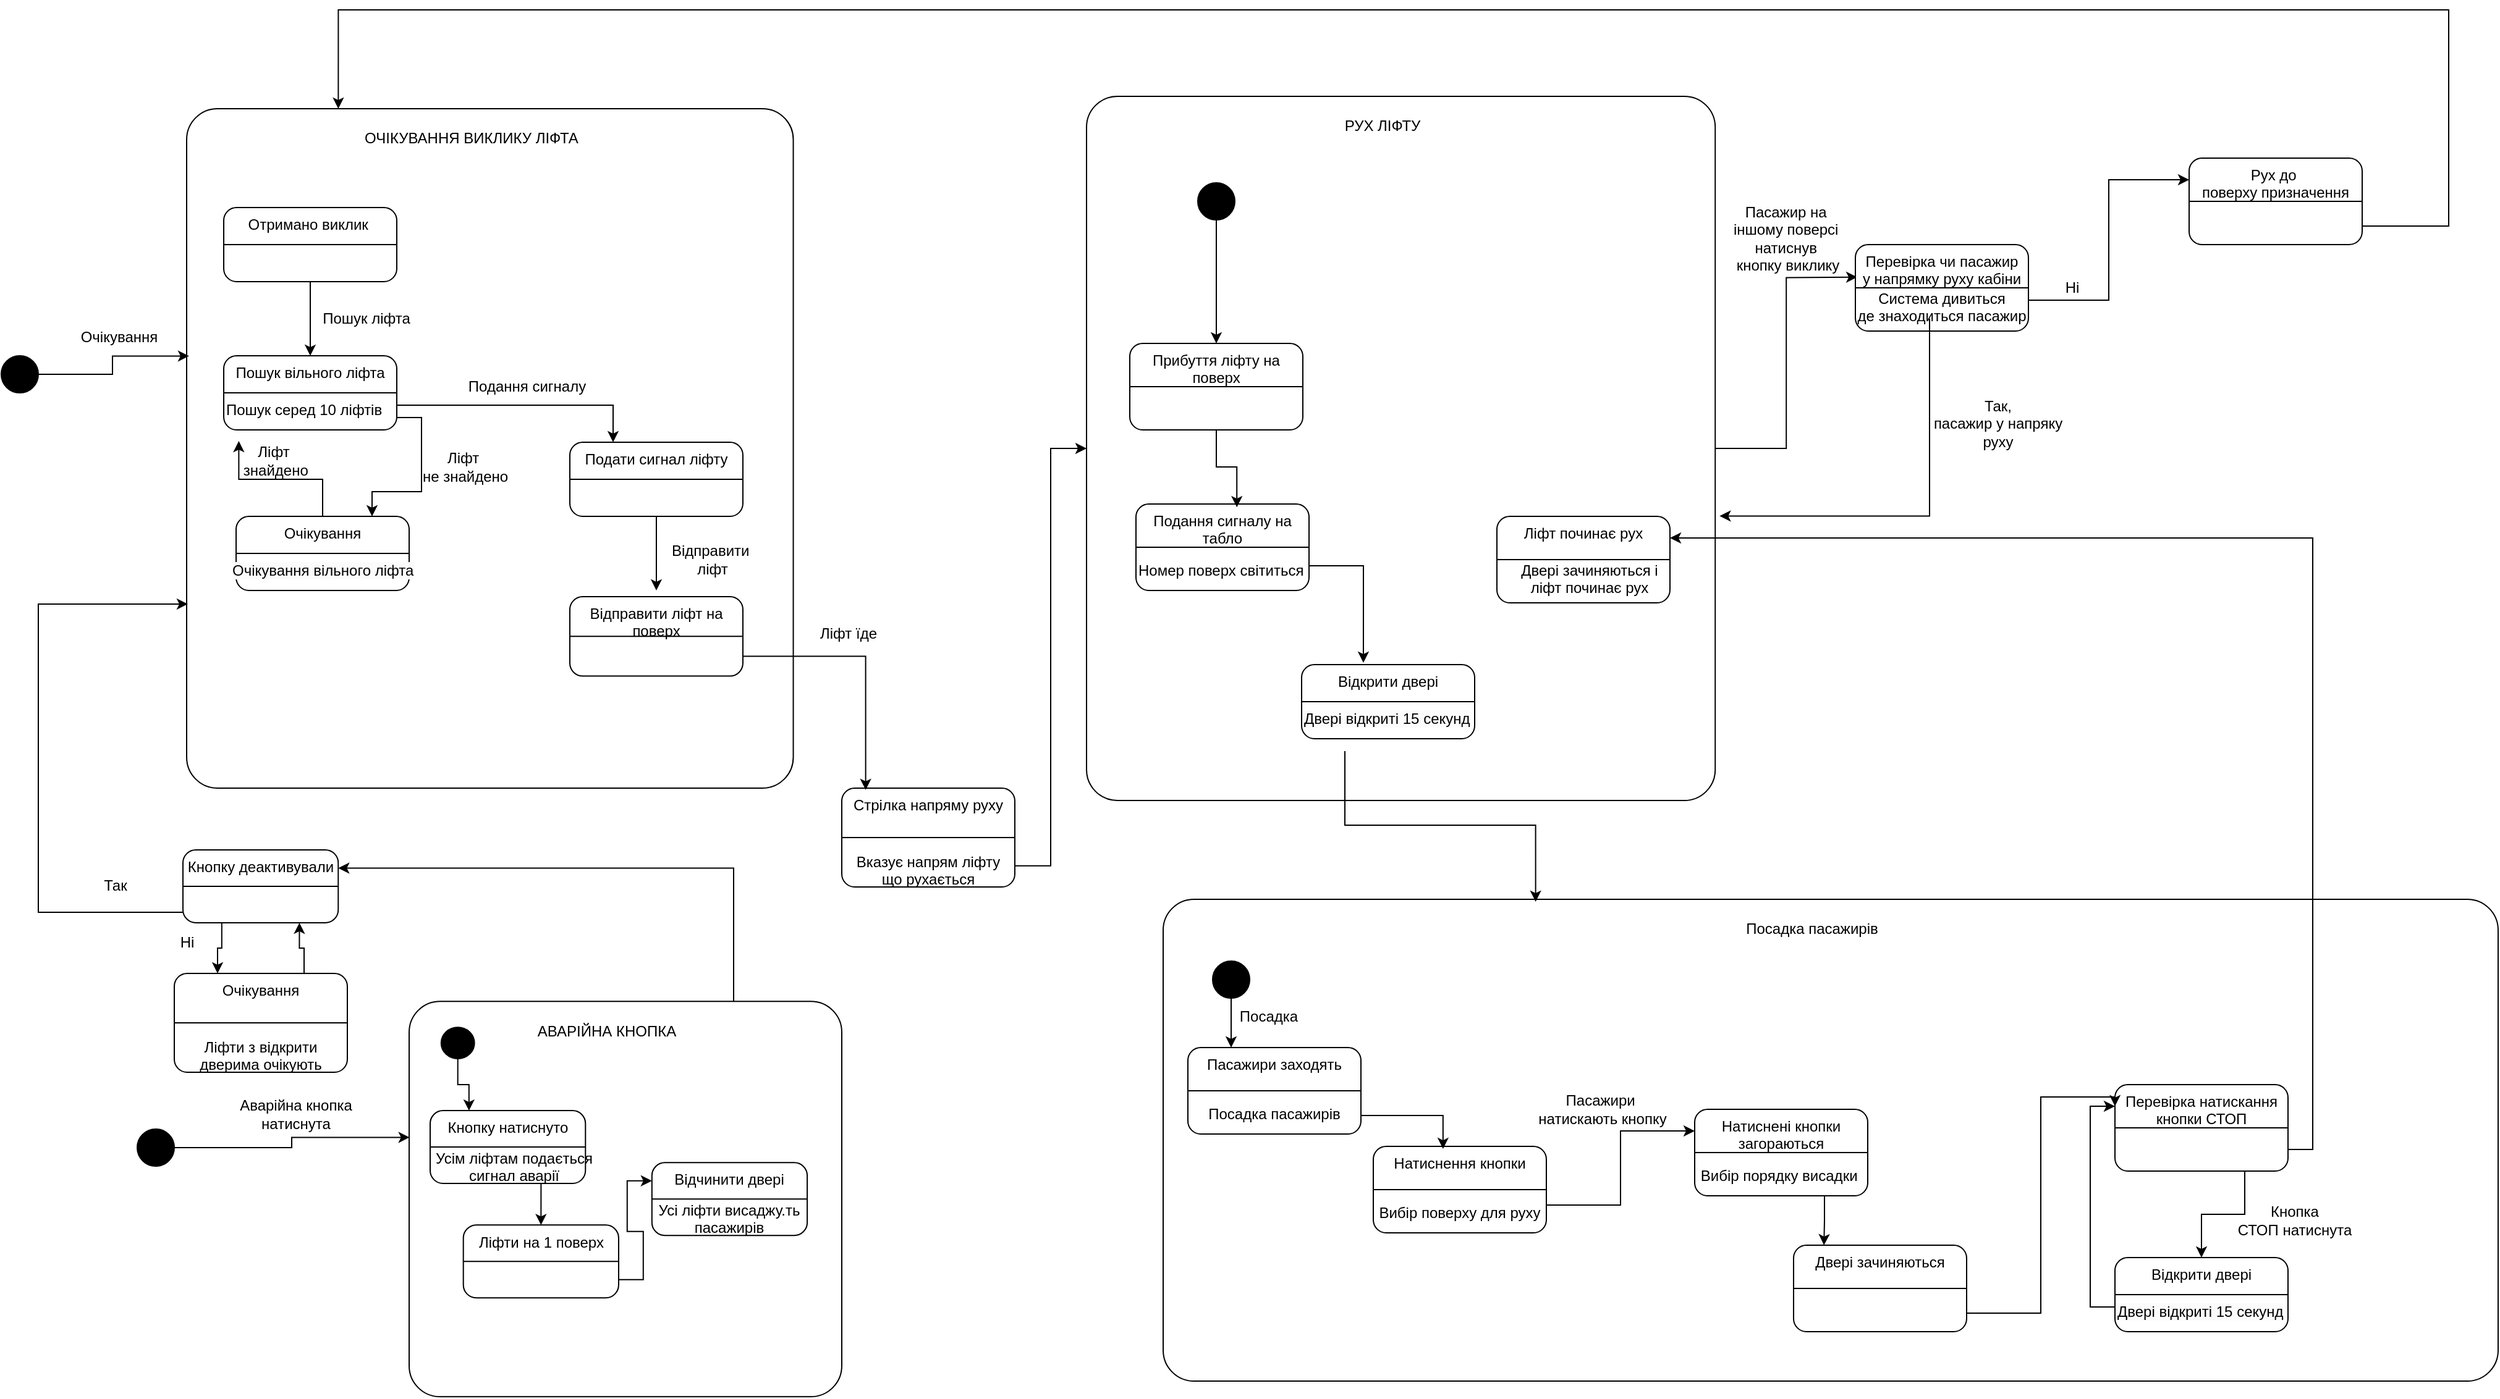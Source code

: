 <mxfile version="24.0.1" type="device">
  <diagram id="C5RBs43oDa-KdzZeNtuy" name="Page-1">
    <mxGraphModel dx="2796" dy="918" grid="1" gridSize="10" guides="1" tooltips="1" connect="1" arrows="1" fold="1" page="1" pageScale="1" pageWidth="827" pageHeight="1169" math="0" shadow="0">
      <root>
        <mxCell id="WIyWlLk6GJQsqaUBKTNV-0" />
        <mxCell id="WIyWlLk6GJQsqaUBKTNV-1" parent="WIyWlLk6GJQsqaUBKTNV-0" />
        <mxCell id="8B7Z0XMoEI5-TDhBGKwc-0" value="" style="ellipse;fillColor=strokeColor;html=1;" vertex="1" parent="WIyWlLk6GJQsqaUBKTNV-1">
          <mxGeometry x="-560" y="320" width="30" height="30" as="geometry" />
        </mxCell>
        <mxCell id="8B7Z0XMoEI5-TDhBGKwc-10" value="ОЧІКУВАННЯ ВИКЛИКУ ЛІФТА" style="html=1;align=center;verticalAlign=top;rounded=1;absoluteArcSize=1;arcSize=50;dashed=0;spacingTop=10;spacingRight=30;whiteSpace=wrap;" vertex="1" parent="WIyWlLk6GJQsqaUBKTNV-1">
          <mxGeometry x="-410" y="120" width="490.77" height="550" as="geometry" />
        </mxCell>
        <mxCell id="8B7Z0XMoEI5-TDhBGKwc-12" value="Посадка пасажирів" style="html=1;align=center;verticalAlign=top;rounded=1;absoluteArcSize=1;arcSize=50;dashed=0;spacingTop=10;spacingRight=30;whiteSpace=wrap;" vertex="1" parent="WIyWlLk6GJQsqaUBKTNV-1">
          <mxGeometry x="380" y="760" width="1080" height="390" as="geometry" />
        </mxCell>
        <mxCell id="8B7Z0XMoEI5-TDhBGKwc-14" style="edgeStyle=orthogonalEdgeStyle;rounded=0;orthogonalLoop=1;jettySize=auto;html=1;entryX=0.004;entryY=0.364;entryDx=0;entryDy=0;entryPerimeter=0;" edge="1" parent="WIyWlLk6GJQsqaUBKTNV-1" source="8B7Z0XMoEI5-TDhBGKwc-0" target="8B7Z0XMoEI5-TDhBGKwc-10">
          <mxGeometry relative="1" as="geometry" />
        </mxCell>
        <mxCell id="8B7Z0XMoEI5-TDhBGKwc-25" value="" style="group" vertex="1" connectable="0" parent="WIyWlLk6GJQsqaUBKTNV-1">
          <mxGeometry x="-380" y="200" width="140" height="70" as="geometry" />
        </mxCell>
        <mxCell id="8B7Z0XMoEI5-TDhBGKwc-26" value="Отримано виклик&amp;nbsp;" style="html=1;align=center;verticalAlign=top;rounded=1;absoluteArcSize=1;arcSize=21;dashed=0;whiteSpace=wrap;" vertex="1" parent="8B7Z0XMoEI5-TDhBGKwc-25">
          <mxGeometry width="140" height="60" as="geometry" />
        </mxCell>
        <mxCell id="8B7Z0XMoEI5-TDhBGKwc-27" value="" style="endArrow=none;html=1;rounded=0;entryX=1;entryY=0.5;entryDx=0;entryDy=0;exitX=0;exitY=0.5;exitDx=0;exitDy=0;" edge="1" parent="8B7Z0XMoEI5-TDhBGKwc-25" source="8B7Z0XMoEI5-TDhBGKwc-26" target="8B7Z0XMoEI5-TDhBGKwc-26">
          <mxGeometry width="50" height="50" relative="1" as="geometry">
            <mxPoint x="-104" y="70" as="sourcePoint" />
            <mxPoint x="-54" y="20" as="targetPoint" />
          </mxGeometry>
        </mxCell>
        <mxCell id="8B7Z0XMoEI5-TDhBGKwc-32" value="Очікування" style="text;html=1;align=center;verticalAlign=middle;resizable=0;points=[];autosize=1;strokeColor=none;fillColor=none;" vertex="1" parent="WIyWlLk6GJQsqaUBKTNV-1">
          <mxGeometry x="-510" y="290" width="90" height="30" as="geometry" />
        </mxCell>
        <mxCell id="8B7Z0XMoEI5-TDhBGKwc-36" value="" style="group" vertex="1" connectable="0" parent="WIyWlLk6GJQsqaUBKTNV-1">
          <mxGeometry x="-380" y="320" width="140" height="70" as="geometry" />
        </mxCell>
        <mxCell id="8B7Z0XMoEI5-TDhBGKwc-37" value="Пошук вільного ліфта" style="html=1;align=center;verticalAlign=top;rounded=1;absoluteArcSize=1;arcSize=21;dashed=0;whiteSpace=wrap;" vertex="1" parent="8B7Z0XMoEI5-TDhBGKwc-36">
          <mxGeometry width="140" height="60" as="geometry" />
        </mxCell>
        <mxCell id="8B7Z0XMoEI5-TDhBGKwc-38" value="" style="endArrow=none;html=1;rounded=0;entryX=1;entryY=0.5;entryDx=0;entryDy=0;exitX=0;exitY=0.5;exitDx=0;exitDy=0;" edge="1" parent="8B7Z0XMoEI5-TDhBGKwc-36" source="8B7Z0XMoEI5-TDhBGKwc-37" target="8B7Z0XMoEI5-TDhBGKwc-37">
          <mxGeometry width="50" height="50" relative="1" as="geometry">
            <mxPoint x="-104" y="70" as="sourcePoint" />
            <mxPoint x="-54" y="20" as="targetPoint" />
          </mxGeometry>
        </mxCell>
        <mxCell id="8B7Z0XMoEI5-TDhBGKwc-39" value="&lt;div style=&quot;text-align: center;&quot;&gt;&lt;span style=&quot;background-color: initial;&quot;&gt;Пошук серед 10 ліфтів&lt;/span&gt;&lt;/div&gt;" style="text;whiteSpace=wrap;html=1;" vertex="1" parent="8B7Z0XMoEI5-TDhBGKwc-36">
          <mxGeometry y="30" width="140" height="40" as="geometry" />
        </mxCell>
        <mxCell id="8B7Z0XMoEI5-TDhBGKwc-40" value="" style="group" vertex="1" connectable="0" parent="WIyWlLk6GJQsqaUBKTNV-1">
          <mxGeometry x="-370" y="450" width="150" height="70" as="geometry" />
        </mxCell>
        <mxCell id="8B7Z0XMoEI5-TDhBGKwc-41" value="Очікування" style="html=1;align=center;verticalAlign=top;rounded=1;absoluteArcSize=1;arcSize=21;dashed=0;whiteSpace=wrap;" vertex="1" parent="8B7Z0XMoEI5-TDhBGKwc-40">
          <mxGeometry width="140" height="60" as="geometry" />
        </mxCell>
        <mxCell id="8B7Z0XMoEI5-TDhBGKwc-42" value="" style="endArrow=none;html=1;rounded=0;entryX=1;entryY=0.5;entryDx=0;entryDy=0;exitX=0;exitY=0.5;exitDx=0;exitDy=0;" edge="1" parent="8B7Z0XMoEI5-TDhBGKwc-40" source="8B7Z0XMoEI5-TDhBGKwc-41" target="8B7Z0XMoEI5-TDhBGKwc-41">
          <mxGeometry width="50" height="50" relative="1" as="geometry">
            <mxPoint x="-104" y="70" as="sourcePoint" />
            <mxPoint x="-54" y="20" as="targetPoint" />
          </mxGeometry>
        </mxCell>
        <mxCell id="8B7Z0XMoEI5-TDhBGKwc-43" value="&lt;span style=&quot;color: rgb(0, 0, 0); font-family: Helvetica; font-size: 12px; font-style: normal; font-variant-ligatures: normal; font-variant-caps: normal; font-weight: 400; letter-spacing: normal; orphans: 2; text-align: center; text-indent: 0px; text-transform: none; widows: 2; word-spacing: 0px; -webkit-text-stroke-width: 0px; white-space: normal; background-color: rgb(251, 251, 251); text-decoration-thickness: initial; text-decoration-style: initial; text-decoration-color: initial; display: inline !important; float: none;&quot;&gt;Очікування вільного ліфта&lt;/span&gt;" style="text;whiteSpace=wrap;html=1;" vertex="1" parent="8B7Z0XMoEI5-TDhBGKwc-40">
          <mxGeometry x="-5" y="30" width="150" height="40" as="geometry" />
        </mxCell>
        <mxCell id="8B7Z0XMoEI5-TDhBGKwc-44" style="edgeStyle=orthogonalEdgeStyle;rounded=0;orthogonalLoop=1;jettySize=auto;html=1;" edge="1" parent="WIyWlLk6GJQsqaUBKTNV-1" source="8B7Z0XMoEI5-TDhBGKwc-39" target="8B7Z0XMoEI5-TDhBGKwc-41">
          <mxGeometry relative="1" as="geometry">
            <Array as="points">
              <mxPoint x="-220" y="370" />
              <mxPoint x="-220" y="430" />
              <mxPoint x="-260" y="430" />
            </Array>
          </mxGeometry>
        </mxCell>
        <mxCell id="8B7Z0XMoEI5-TDhBGKwc-45" style="edgeStyle=orthogonalEdgeStyle;rounded=0;orthogonalLoop=1;jettySize=auto;html=1;entryX=0.087;entryY=0.976;entryDx=0;entryDy=0;entryPerimeter=0;" edge="1" parent="WIyWlLk6GJQsqaUBKTNV-1" source="8B7Z0XMoEI5-TDhBGKwc-41" target="8B7Z0XMoEI5-TDhBGKwc-39">
          <mxGeometry relative="1" as="geometry" />
        </mxCell>
        <mxCell id="8B7Z0XMoEI5-TDhBGKwc-46" value="Ліфт&amp;nbsp;&lt;div&gt;не знайдено&lt;/div&gt;" style="text;html=1;align=center;verticalAlign=middle;resizable=0;points=[];autosize=1;strokeColor=none;fillColor=none;" vertex="1" parent="WIyWlLk6GJQsqaUBKTNV-1">
          <mxGeometry x="-230" y="390" width="90" height="40" as="geometry" />
        </mxCell>
        <mxCell id="8B7Z0XMoEI5-TDhBGKwc-47" value="Ліфт&lt;div&gt;&amp;nbsp;знайдено&lt;/div&gt;" style="text;html=1;align=center;verticalAlign=middle;resizable=0;points=[];autosize=1;strokeColor=none;fillColor=none;" vertex="1" parent="WIyWlLk6GJQsqaUBKTNV-1">
          <mxGeometry x="-380" y="385" width="80" height="40" as="geometry" />
        </mxCell>
        <mxCell id="8B7Z0XMoEI5-TDhBGKwc-48" style="edgeStyle=orthogonalEdgeStyle;rounded=0;orthogonalLoop=1;jettySize=auto;html=1;entryX=0.5;entryY=0;entryDx=0;entryDy=0;" edge="1" parent="WIyWlLk6GJQsqaUBKTNV-1" source="8B7Z0XMoEI5-TDhBGKwc-26" target="8B7Z0XMoEI5-TDhBGKwc-37">
          <mxGeometry relative="1" as="geometry" />
        </mxCell>
        <mxCell id="8B7Z0XMoEI5-TDhBGKwc-49" value="Пошук ліфта" style="text;html=1;align=center;verticalAlign=middle;resizable=0;points=[];autosize=1;strokeColor=none;fillColor=none;" vertex="1" parent="WIyWlLk6GJQsqaUBKTNV-1">
          <mxGeometry x="-310" y="275" width="90" height="30" as="geometry" />
        </mxCell>
        <mxCell id="8B7Z0XMoEI5-TDhBGKwc-52" value="" style="group" vertex="1" connectable="0" parent="WIyWlLk6GJQsqaUBKTNV-1">
          <mxGeometry x="-100" y="390" width="140" height="70" as="geometry" />
        </mxCell>
        <mxCell id="8B7Z0XMoEI5-TDhBGKwc-63" style="edgeStyle=orthogonalEdgeStyle;rounded=0;orthogonalLoop=1;jettySize=auto;html=1;" edge="1" parent="8B7Z0XMoEI5-TDhBGKwc-52" source="8B7Z0XMoEI5-TDhBGKwc-53">
          <mxGeometry relative="1" as="geometry">
            <mxPoint x="70" y="120" as="targetPoint" />
          </mxGeometry>
        </mxCell>
        <mxCell id="8B7Z0XMoEI5-TDhBGKwc-53" value="Подати сигнал ліфту" style="html=1;align=center;verticalAlign=top;rounded=1;absoluteArcSize=1;arcSize=21;dashed=0;whiteSpace=wrap;" vertex="1" parent="8B7Z0XMoEI5-TDhBGKwc-52">
          <mxGeometry width="140" height="60" as="geometry" />
        </mxCell>
        <mxCell id="8B7Z0XMoEI5-TDhBGKwc-54" value="" style="endArrow=none;html=1;rounded=0;entryX=1;entryY=0.5;entryDx=0;entryDy=0;exitX=0;exitY=0.5;exitDx=0;exitDy=0;" edge="1" parent="8B7Z0XMoEI5-TDhBGKwc-52" source="8B7Z0XMoEI5-TDhBGKwc-53" target="8B7Z0XMoEI5-TDhBGKwc-53">
          <mxGeometry width="50" height="50" relative="1" as="geometry">
            <mxPoint x="-104" y="70" as="sourcePoint" />
            <mxPoint x="-54" y="20" as="targetPoint" />
          </mxGeometry>
        </mxCell>
        <mxCell id="8B7Z0XMoEI5-TDhBGKwc-57" style="edgeStyle=orthogonalEdgeStyle;rounded=0;orthogonalLoop=1;jettySize=auto;html=1;exitX=1;exitY=0.25;exitDx=0;exitDy=0;entryX=0.25;entryY=0;entryDx=0;entryDy=0;" edge="1" parent="WIyWlLk6GJQsqaUBKTNV-1" source="8B7Z0XMoEI5-TDhBGKwc-39" target="8B7Z0XMoEI5-TDhBGKwc-53">
          <mxGeometry relative="1" as="geometry" />
        </mxCell>
        <mxCell id="8B7Z0XMoEI5-TDhBGKwc-58" value="" style="group" vertex="1" connectable="0" parent="WIyWlLk6GJQsqaUBKTNV-1">
          <mxGeometry x="-100" y="515" width="140" height="75" as="geometry" />
        </mxCell>
        <mxCell id="8B7Z0XMoEI5-TDhBGKwc-59" value="Відправити ліфт на поверх" style="html=1;align=center;verticalAlign=top;rounded=1;absoluteArcSize=1;arcSize=21;dashed=0;whiteSpace=wrap;" vertex="1" parent="8B7Z0XMoEI5-TDhBGKwc-58">
          <mxGeometry width="140" height="64.286" as="geometry" />
        </mxCell>
        <mxCell id="8B7Z0XMoEI5-TDhBGKwc-60" value="" style="endArrow=none;html=1;rounded=0;entryX=1;entryY=0.5;entryDx=0;entryDy=0;exitX=0;exitY=0.5;exitDx=0;exitDy=0;" edge="1" parent="8B7Z0XMoEI5-TDhBGKwc-58" source="8B7Z0XMoEI5-TDhBGKwc-59" target="8B7Z0XMoEI5-TDhBGKwc-59">
          <mxGeometry width="50" height="50" relative="1" as="geometry">
            <mxPoint x="-104" y="75" as="sourcePoint" />
            <mxPoint x="-54" y="21.429" as="targetPoint" />
          </mxGeometry>
        </mxCell>
        <mxCell id="8B7Z0XMoEI5-TDhBGKwc-64" value="Подання сигналу" style="text;html=1;align=center;verticalAlign=middle;resizable=0;points=[];autosize=1;strokeColor=none;fillColor=none;" vertex="1" parent="WIyWlLk6GJQsqaUBKTNV-1">
          <mxGeometry x="-195" y="330" width="120" height="30" as="geometry" />
        </mxCell>
        <mxCell id="8B7Z0XMoEI5-TDhBGKwc-65" value="Відправити&amp;nbsp;&lt;div&gt;ліфт&lt;/div&gt;" style="text;html=1;align=center;verticalAlign=middle;resizable=0;points=[];autosize=1;strokeColor=none;fillColor=none;" vertex="1" parent="WIyWlLk6GJQsqaUBKTNV-1">
          <mxGeometry x="-30" y="465" width="90" height="40" as="geometry" />
        </mxCell>
        <mxCell id="8B7Z0XMoEI5-TDhBGKwc-73" value="Ліфт їде" style="text;html=1;align=center;verticalAlign=middle;resizable=0;points=[];autosize=1;strokeColor=none;fillColor=none;" vertex="1" parent="WIyWlLk6GJQsqaUBKTNV-1">
          <mxGeometry x="90" y="530" width="70" height="30" as="geometry" />
        </mxCell>
        <mxCell id="8B7Z0XMoEI5-TDhBGKwc-90" value="" style="group" vertex="1" connectable="0" parent="WIyWlLk6GJQsqaUBKTNV-1">
          <mxGeometry x="318" y="110" width="508.62" height="570" as="geometry" />
        </mxCell>
        <mxCell id="8B7Z0XMoEI5-TDhBGKwc-11" value="РУХ ЛІФТУ" style="html=1;align=center;verticalAlign=top;rounded=1;absoluteArcSize=1;arcSize=50;dashed=0;spacingTop=10;spacingRight=30;whiteSpace=wrap;" vertex="1" parent="8B7Z0XMoEI5-TDhBGKwc-90">
          <mxGeometry width="508.62" height="570" as="geometry" />
        </mxCell>
        <mxCell id="8B7Z0XMoEI5-TDhBGKwc-24" value="" style="group" vertex="1" connectable="0" parent="8B7Z0XMoEI5-TDhBGKwc-90">
          <mxGeometry x="174" y="460" width="140" height="70" as="geometry" />
        </mxCell>
        <mxCell id="8B7Z0XMoEI5-TDhBGKwc-18" value="Відкрити двері" style="html=1;align=center;verticalAlign=top;rounded=1;absoluteArcSize=1;arcSize=21;dashed=0;whiteSpace=wrap;" vertex="1" parent="8B7Z0XMoEI5-TDhBGKwc-24">
          <mxGeometry width="140" height="60" as="geometry" />
        </mxCell>
        <mxCell id="8B7Z0XMoEI5-TDhBGKwc-19" value="" style="endArrow=none;html=1;rounded=0;entryX=1;entryY=0.5;entryDx=0;entryDy=0;exitX=0;exitY=0.5;exitDx=0;exitDy=0;" edge="1" parent="8B7Z0XMoEI5-TDhBGKwc-24" source="8B7Z0XMoEI5-TDhBGKwc-18" target="8B7Z0XMoEI5-TDhBGKwc-18">
          <mxGeometry width="50" height="50" relative="1" as="geometry">
            <mxPoint x="-104" y="70" as="sourcePoint" />
            <mxPoint x="-54" y="20" as="targetPoint" />
          </mxGeometry>
        </mxCell>
        <mxCell id="8B7Z0XMoEI5-TDhBGKwc-20" value="&lt;span style=&quot;color: rgb(0, 0, 0); font-family: Helvetica; font-size: 12px; font-style: normal; font-variant-ligatures: normal; font-variant-caps: normal; font-weight: 400; letter-spacing: normal; orphans: 2; text-align: center; text-indent: 0px; text-transform: none; widows: 2; word-spacing: 0px; -webkit-text-stroke-width: 0px; white-space: normal; background-color: rgb(251, 251, 251); text-decoration-thickness: initial; text-decoration-style: initial; text-decoration-color: initial; display: inline !important; float: none;&quot;&gt;Двері відкриті 15 секунд&lt;/span&gt;" style="text;whiteSpace=wrap;html=1;" vertex="1" parent="8B7Z0XMoEI5-TDhBGKwc-24">
          <mxGeometry y="30" width="140" height="40" as="geometry" />
        </mxCell>
        <mxCell id="8B7Z0XMoEI5-TDhBGKwc-68" value="" style="ellipse;fillColor=strokeColor;html=1;" vertex="1" parent="8B7Z0XMoEI5-TDhBGKwc-90">
          <mxGeometry x="90" y="70" width="30" height="30" as="geometry" />
        </mxCell>
        <mxCell id="8B7Z0XMoEI5-TDhBGKwc-69" value="" style="group" vertex="1" connectable="0" parent="8B7Z0XMoEI5-TDhBGKwc-90">
          <mxGeometry x="35" y="200" width="140" height="70" as="geometry" />
        </mxCell>
        <mxCell id="8B7Z0XMoEI5-TDhBGKwc-70" value="Прибуття ліфту на поверх" style="html=1;align=center;verticalAlign=top;rounded=1;absoluteArcSize=1;arcSize=21;dashed=0;whiteSpace=wrap;" vertex="1" parent="8B7Z0XMoEI5-TDhBGKwc-69">
          <mxGeometry width="140" height="70" as="geometry" />
        </mxCell>
        <mxCell id="8B7Z0XMoEI5-TDhBGKwc-71" value="" style="endArrow=none;html=1;rounded=0;entryX=1;entryY=0.5;entryDx=0;entryDy=0;exitX=0;exitY=0.5;exitDx=0;exitDy=0;" edge="1" parent="8B7Z0XMoEI5-TDhBGKwc-69" source="8B7Z0XMoEI5-TDhBGKwc-70" target="8B7Z0XMoEI5-TDhBGKwc-70">
          <mxGeometry width="50" height="50" relative="1" as="geometry">
            <mxPoint x="-104" y="70" as="sourcePoint" />
            <mxPoint x="-54" y="20" as="targetPoint" />
          </mxGeometry>
        </mxCell>
        <mxCell id="8B7Z0XMoEI5-TDhBGKwc-76" value="" style="edgeStyle=orthogonalEdgeStyle;rounded=0;orthogonalLoop=1;jettySize=auto;html=1;" edge="1" parent="8B7Z0XMoEI5-TDhBGKwc-90" source="8B7Z0XMoEI5-TDhBGKwc-68" target="8B7Z0XMoEI5-TDhBGKwc-70">
          <mxGeometry relative="1" as="geometry" />
        </mxCell>
        <mxCell id="8B7Z0XMoEI5-TDhBGKwc-77" value="" style="group" vertex="1" connectable="0" parent="8B7Z0XMoEI5-TDhBGKwc-90">
          <mxGeometry x="40" y="330" width="140" height="70" as="geometry" />
        </mxCell>
        <mxCell id="8B7Z0XMoEI5-TDhBGKwc-78" value="Подання сигналу на табло" style="html=1;align=center;verticalAlign=top;rounded=1;absoluteArcSize=1;arcSize=21;dashed=0;whiteSpace=wrap;" vertex="1" parent="8B7Z0XMoEI5-TDhBGKwc-77">
          <mxGeometry width="140" height="70" as="geometry" />
        </mxCell>
        <mxCell id="8B7Z0XMoEI5-TDhBGKwc-79" value="" style="endArrow=none;html=1;rounded=0;entryX=1;entryY=0.5;entryDx=0;entryDy=0;exitX=0;exitY=0.5;exitDx=0;exitDy=0;" edge="1" parent="8B7Z0XMoEI5-TDhBGKwc-77" source="8B7Z0XMoEI5-TDhBGKwc-78" target="8B7Z0XMoEI5-TDhBGKwc-78">
          <mxGeometry width="50" height="50" relative="1" as="geometry">
            <mxPoint x="-104" y="70" as="sourcePoint" />
            <mxPoint x="-54" y="20" as="targetPoint" />
          </mxGeometry>
        </mxCell>
        <mxCell id="8B7Z0XMoEI5-TDhBGKwc-80" value="&lt;div style=&quot;text-align: center;&quot;&gt;&lt;span style=&quot;background-color: initial;&quot;&gt;Номер поверх світиться&lt;/span&gt;&lt;/div&gt;" style="text;whiteSpace=wrap;html=1;" vertex="1" parent="8B7Z0XMoEI5-TDhBGKwc-77">
          <mxGeometry y="40" width="140" height="40" as="geometry" />
        </mxCell>
        <mxCell id="8B7Z0XMoEI5-TDhBGKwc-82" style="edgeStyle=orthogonalEdgeStyle;rounded=0;orthogonalLoop=1;jettySize=auto;html=1;exitX=0.5;exitY=1;exitDx=0;exitDy=0;entryX=0.583;entryY=0.037;entryDx=0;entryDy=0;entryPerimeter=0;" edge="1" parent="8B7Z0XMoEI5-TDhBGKwc-90" source="8B7Z0XMoEI5-TDhBGKwc-70" target="8B7Z0XMoEI5-TDhBGKwc-78">
          <mxGeometry relative="1" as="geometry" />
        </mxCell>
        <mxCell id="8B7Z0XMoEI5-TDhBGKwc-89" style="edgeStyle=orthogonalEdgeStyle;rounded=0;orthogonalLoop=1;jettySize=auto;html=1;exitX=1;exitY=0.25;exitDx=0;exitDy=0;entryX=0.357;entryY=-0.025;entryDx=0;entryDy=0;entryPerimeter=0;" edge="1" parent="8B7Z0XMoEI5-TDhBGKwc-90" source="8B7Z0XMoEI5-TDhBGKwc-80" target="8B7Z0XMoEI5-TDhBGKwc-18">
          <mxGeometry relative="1" as="geometry" />
        </mxCell>
        <mxCell id="8B7Z0XMoEI5-TDhBGKwc-210" value="" style="group" vertex="1" connectable="0" parent="8B7Z0XMoEI5-TDhBGKwc-90">
          <mxGeometry x="332" y="340" width="150" height="70" as="geometry" />
        </mxCell>
        <mxCell id="8B7Z0XMoEI5-TDhBGKwc-211" value="Ліфт починає рух" style="html=1;align=center;verticalAlign=top;rounded=1;absoluteArcSize=1;arcSize=21;dashed=0;whiteSpace=wrap;" vertex="1" parent="8B7Z0XMoEI5-TDhBGKwc-210">
          <mxGeometry width="140" height="70" as="geometry" />
        </mxCell>
        <mxCell id="8B7Z0XMoEI5-TDhBGKwc-212" value="" style="endArrow=none;html=1;rounded=0;entryX=1;entryY=0.5;entryDx=0;entryDy=0;exitX=0;exitY=0.5;exitDx=0;exitDy=0;" edge="1" parent="8B7Z0XMoEI5-TDhBGKwc-210" source="8B7Z0XMoEI5-TDhBGKwc-211" target="8B7Z0XMoEI5-TDhBGKwc-211">
          <mxGeometry width="50" height="50" relative="1" as="geometry">
            <mxPoint x="-104" y="70" as="sourcePoint" />
            <mxPoint x="-54" y="20" as="targetPoint" />
          </mxGeometry>
        </mxCell>
        <mxCell id="8B7Z0XMoEI5-TDhBGKwc-213" value="&lt;div style=&quot;&quot;&gt;&lt;span style=&quot;background-color: initial;&quot;&gt;Двері зачиняються і ліфт починає рух&lt;/span&gt;&lt;/div&gt;" style="text;whiteSpace=wrap;html=1;align=center;" vertex="1" parent="8B7Z0XMoEI5-TDhBGKwc-210">
          <mxGeometry x="5" y="30" width="140" height="30" as="geometry" />
        </mxCell>
        <mxCell id="8B7Z0XMoEI5-TDhBGKwc-91" style="edgeStyle=orthogonalEdgeStyle;rounded=0;orthogonalLoop=1;jettySize=auto;html=1;exitX=0.25;exitY=1;exitDx=0;exitDy=0;entryX=0.279;entryY=0.005;entryDx=0;entryDy=0;entryPerimeter=0;" edge="1" parent="WIyWlLk6GJQsqaUBKTNV-1" source="8B7Z0XMoEI5-TDhBGKwc-20" target="8B7Z0XMoEI5-TDhBGKwc-12">
          <mxGeometry relative="1" as="geometry" />
        </mxCell>
        <mxCell id="8B7Z0XMoEI5-TDhBGKwc-114" style="edgeStyle=orthogonalEdgeStyle;rounded=0;orthogonalLoop=1;jettySize=auto;html=1;exitX=0.5;exitY=1;exitDx=0;exitDy=0;entryX=0.25;entryY=0;entryDx=0;entryDy=0;" edge="1" parent="WIyWlLk6GJQsqaUBKTNV-1" source="8B7Z0XMoEI5-TDhBGKwc-92" target="8B7Z0XMoEI5-TDhBGKwc-111">
          <mxGeometry relative="1" as="geometry" />
        </mxCell>
        <mxCell id="8B7Z0XMoEI5-TDhBGKwc-92" value="" style="ellipse;fillColor=strokeColor;html=1;" vertex="1" parent="WIyWlLk6GJQsqaUBKTNV-1">
          <mxGeometry x="420" y="810" width="30" height="30" as="geometry" />
        </mxCell>
        <mxCell id="8B7Z0XMoEI5-TDhBGKwc-110" value="" style="group" vertex="1" connectable="0" parent="WIyWlLk6GJQsqaUBKTNV-1">
          <mxGeometry x="400" y="880" width="150" height="70" as="geometry" />
        </mxCell>
        <mxCell id="8B7Z0XMoEI5-TDhBGKwc-111" value="Пасажири заходять" style="html=1;align=center;verticalAlign=top;rounded=1;absoluteArcSize=1;arcSize=21;dashed=0;whiteSpace=wrap;" vertex="1" parent="8B7Z0XMoEI5-TDhBGKwc-110">
          <mxGeometry width="140" height="70" as="geometry" />
        </mxCell>
        <mxCell id="8B7Z0XMoEI5-TDhBGKwc-112" value="" style="endArrow=none;html=1;rounded=0;entryX=1;entryY=0.5;entryDx=0;entryDy=0;exitX=0;exitY=0.5;exitDx=0;exitDy=0;" edge="1" parent="8B7Z0XMoEI5-TDhBGKwc-110" source="8B7Z0XMoEI5-TDhBGKwc-111" target="8B7Z0XMoEI5-TDhBGKwc-111">
          <mxGeometry width="50" height="50" relative="1" as="geometry">
            <mxPoint x="-104" y="70" as="sourcePoint" />
            <mxPoint x="-54" y="20" as="targetPoint" />
          </mxGeometry>
        </mxCell>
        <mxCell id="8B7Z0XMoEI5-TDhBGKwc-113" value="&lt;div style=&quot;&quot;&gt;&lt;span style=&quot;background-color: initial;&quot;&gt;Посадка пасажирів&lt;/span&gt;&lt;/div&gt;" style="text;whiteSpace=wrap;html=1;align=center;" vertex="1" parent="8B7Z0XMoEI5-TDhBGKwc-110">
          <mxGeometry y="40" width="140" height="30" as="geometry" />
        </mxCell>
        <mxCell id="8B7Z0XMoEI5-TDhBGKwc-116" value="" style="group" vertex="1" connectable="0" parent="WIyWlLk6GJQsqaUBKTNV-1">
          <mxGeometry x="550" y="960" width="150" height="70" as="geometry" />
        </mxCell>
        <mxCell id="8B7Z0XMoEI5-TDhBGKwc-117" value="Натиснення кнопки" style="html=1;align=center;verticalAlign=top;rounded=1;absoluteArcSize=1;arcSize=21;dashed=0;whiteSpace=wrap;" vertex="1" parent="8B7Z0XMoEI5-TDhBGKwc-116">
          <mxGeometry width="140" height="70" as="geometry" />
        </mxCell>
        <mxCell id="8B7Z0XMoEI5-TDhBGKwc-118" value="" style="endArrow=none;html=1;rounded=0;entryX=1;entryY=0.5;entryDx=0;entryDy=0;exitX=0;exitY=0.5;exitDx=0;exitDy=0;" edge="1" parent="8B7Z0XMoEI5-TDhBGKwc-116" source="8B7Z0XMoEI5-TDhBGKwc-117" target="8B7Z0XMoEI5-TDhBGKwc-117">
          <mxGeometry width="50" height="50" relative="1" as="geometry">
            <mxPoint x="-104" y="70" as="sourcePoint" />
            <mxPoint x="-54" y="20" as="targetPoint" />
          </mxGeometry>
        </mxCell>
        <mxCell id="8B7Z0XMoEI5-TDhBGKwc-119" value="&lt;div style=&quot;&quot;&gt;&lt;span style=&quot;background-color: initial;&quot;&gt;Вибір поверху для руху&lt;/span&gt;&lt;/div&gt;" style="text;whiteSpace=wrap;html=1;align=center;" vertex="1" parent="8B7Z0XMoEI5-TDhBGKwc-116">
          <mxGeometry y="40" width="140" height="30" as="geometry" />
        </mxCell>
        <mxCell id="8B7Z0XMoEI5-TDhBGKwc-120" style="edgeStyle=orthogonalEdgeStyle;rounded=0;orthogonalLoop=1;jettySize=auto;html=1;entryX=0.403;entryY=0.029;entryDx=0;entryDy=0;entryPerimeter=0;exitX=1;exitY=0.5;exitDx=0;exitDy=0;" edge="1" parent="WIyWlLk6GJQsqaUBKTNV-1" source="8B7Z0XMoEI5-TDhBGKwc-113" target="8B7Z0XMoEI5-TDhBGKwc-117">
          <mxGeometry relative="1" as="geometry">
            <mxPoint x="610" y="850" as="sourcePoint" />
          </mxGeometry>
        </mxCell>
        <mxCell id="8B7Z0XMoEI5-TDhBGKwc-121" value="Пасажири&amp;nbsp;&lt;div&gt;натискають кнопку&lt;/div&gt;" style="text;html=1;align=center;verticalAlign=middle;resizable=0;points=[];autosize=1;strokeColor=none;fillColor=none;" vertex="1" parent="WIyWlLk6GJQsqaUBKTNV-1">
          <mxGeometry x="670" y="910" width="130" height="40" as="geometry" />
        </mxCell>
        <mxCell id="8B7Z0XMoEI5-TDhBGKwc-122" value="Посадка" style="text;html=1;align=center;verticalAlign=middle;resizable=0;points=[];autosize=1;strokeColor=none;fillColor=none;" vertex="1" parent="WIyWlLk6GJQsqaUBKTNV-1">
          <mxGeometry x="430" y="840" width="70" height="30" as="geometry" />
        </mxCell>
        <mxCell id="8B7Z0XMoEI5-TDhBGKwc-126" value="" style="group" vertex="1" connectable="0" parent="WIyWlLk6GJQsqaUBKTNV-1">
          <mxGeometry x="120" y="670" width="150" height="80" as="geometry" />
        </mxCell>
        <mxCell id="8B7Z0XMoEI5-TDhBGKwc-127" value="Стрілка напряму руху" style="html=1;align=center;verticalAlign=top;rounded=1;absoluteArcSize=1;arcSize=21;dashed=0;whiteSpace=wrap;" vertex="1" parent="8B7Z0XMoEI5-TDhBGKwc-126">
          <mxGeometry width="140" height="80" as="geometry" />
        </mxCell>
        <mxCell id="8B7Z0XMoEI5-TDhBGKwc-128" value="" style="endArrow=none;html=1;rounded=0;entryX=1;entryY=0.5;entryDx=0;entryDy=0;exitX=0;exitY=0.5;exitDx=0;exitDy=0;" edge="1" parent="8B7Z0XMoEI5-TDhBGKwc-126" source="8B7Z0XMoEI5-TDhBGKwc-127" target="8B7Z0XMoEI5-TDhBGKwc-127">
          <mxGeometry width="50" height="50" relative="1" as="geometry">
            <mxPoint x="-104" y="80" as="sourcePoint" />
            <mxPoint x="-54" y="22.857" as="targetPoint" />
          </mxGeometry>
        </mxCell>
        <mxCell id="8B7Z0XMoEI5-TDhBGKwc-129" value="&lt;div style=&quot;&quot;&gt;&lt;span style=&quot;background-color: initial;&quot;&gt;Вказує напрям ліфту&lt;br&gt;що рухається&lt;/span&gt;&lt;/div&gt;" style="text;whiteSpace=wrap;html=1;align=center;" vertex="1" parent="8B7Z0XMoEI5-TDhBGKwc-126">
          <mxGeometry y="45.714" width="140" height="34.286" as="geometry" />
        </mxCell>
        <mxCell id="8B7Z0XMoEI5-TDhBGKwc-131" style="edgeStyle=orthogonalEdgeStyle;rounded=0;orthogonalLoop=1;jettySize=auto;html=1;exitX=1;exitY=0.75;exitDx=0;exitDy=0;entryX=0.138;entryY=0.018;entryDx=0;entryDy=0;entryPerimeter=0;" edge="1" parent="WIyWlLk6GJQsqaUBKTNV-1" source="8B7Z0XMoEI5-TDhBGKwc-59" target="8B7Z0XMoEI5-TDhBGKwc-127">
          <mxGeometry relative="1" as="geometry" />
        </mxCell>
        <mxCell id="8B7Z0XMoEI5-TDhBGKwc-132" style="edgeStyle=orthogonalEdgeStyle;rounded=0;orthogonalLoop=1;jettySize=auto;html=1;exitX=1;exitY=0.5;exitDx=0;exitDy=0;entryX=0;entryY=0.5;entryDx=0;entryDy=0;" edge="1" parent="WIyWlLk6GJQsqaUBKTNV-1" source="8B7Z0XMoEI5-TDhBGKwc-129" target="8B7Z0XMoEI5-TDhBGKwc-11">
          <mxGeometry relative="1" as="geometry" />
        </mxCell>
        <mxCell id="8B7Z0XMoEI5-TDhBGKwc-133" value="" style="group" vertex="1" connectable="0" parent="WIyWlLk6GJQsqaUBKTNV-1">
          <mxGeometry x="810" y="930" width="150" height="70" as="geometry" />
        </mxCell>
        <mxCell id="8B7Z0XMoEI5-TDhBGKwc-134" value="Натиснені кнопки загораються" style="html=1;align=center;verticalAlign=top;rounded=1;absoluteArcSize=1;arcSize=21;dashed=0;whiteSpace=wrap;" vertex="1" parent="8B7Z0XMoEI5-TDhBGKwc-133">
          <mxGeometry width="140" height="70" as="geometry" />
        </mxCell>
        <mxCell id="8B7Z0XMoEI5-TDhBGKwc-135" value="" style="endArrow=none;html=1;rounded=0;entryX=1;entryY=0.5;entryDx=0;entryDy=0;exitX=0;exitY=0.5;exitDx=0;exitDy=0;" edge="1" parent="8B7Z0XMoEI5-TDhBGKwc-133" source="8B7Z0XMoEI5-TDhBGKwc-134" target="8B7Z0XMoEI5-TDhBGKwc-134">
          <mxGeometry width="50" height="50" relative="1" as="geometry">
            <mxPoint x="-104" y="70" as="sourcePoint" />
            <mxPoint x="-54" y="20" as="targetPoint" />
          </mxGeometry>
        </mxCell>
        <mxCell id="8B7Z0XMoEI5-TDhBGKwc-144" style="edgeStyle=orthogonalEdgeStyle;rounded=0;orthogonalLoop=1;jettySize=auto;html=1;exitX=0.75;exitY=1;exitDx=0;exitDy=0;" edge="1" parent="8B7Z0XMoEI5-TDhBGKwc-133" source="8B7Z0XMoEI5-TDhBGKwc-136">
          <mxGeometry relative="1" as="geometry">
            <mxPoint x="104.588" y="110" as="targetPoint" />
          </mxGeometry>
        </mxCell>
        <mxCell id="8B7Z0XMoEI5-TDhBGKwc-136" value="&lt;div style=&quot;&quot;&gt;Вибір порядку висадки&amp;nbsp;&lt;/div&gt;" style="text;whiteSpace=wrap;html=1;align=center;" vertex="1" parent="8B7Z0XMoEI5-TDhBGKwc-133">
          <mxGeometry y="40" width="140" height="30" as="geometry" />
        </mxCell>
        <mxCell id="8B7Z0XMoEI5-TDhBGKwc-137" style="edgeStyle=orthogonalEdgeStyle;rounded=0;orthogonalLoop=1;jettySize=auto;html=1;exitX=1;exitY=0.25;exitDx=0;exitDy=0;entryX=0;entryY=0.25;entryDx=0;entryDy=0;" edge="1" parent="WIyWlLk6GJQsqaUBKTNV-1" source="8B7Z0XMoEI5-TDhBGKwc-119" target="8B7Z0XMoEI5-TDhBGKwc-134">
          <mxGeometry relative="1" as="geometry" />
        </mxCell>
        <mxCell id="8B7Z0XMoEI5-TDhBGKwc-138" value="" style="group" vertex="1" connectable="0" parent="WIyWlLk6GJQsqaUBKTNV-1">
          <mxGeometry x="890" y="1040" width="150" height="70" as="geometry" />
        </mxCell>
        <mxCell id="8B7Z0XMoEI5-TDhBGKwc-139" value="Двері зачиняються" style="html=1;align=center;verticalAlign=top;rounded=1;absoluteArcSize=1;arcSize=21;dashed=0;whiteSpace=wrap;" vertex="1" parent="8B7Z0XMoEI5-TDhBGKwc-138">
          <mxGeometry width="140" height="70" as="geometry" />
        </mxCell>
        <mxCell id="8B7Z0XMoEI5-TDhBGKwc-140" value="" style="endArrow=none;html=1;rounded=0;entryX=1;entryY=0.5;entryDx=0;entryDy=0;exitX=0;exitY=0.5;exitDx=0;exitDy=0;" edge="1" parent="8B7Z0XMoEI5-TDhBGKwc-138" source="8B7Z0XMoEI5-TDhBGKwc-139" target="8B7Z0XMoEI5-TDhBGKwc-139">
          <mxGeometry width="50" height="50" relative="1" as="geometry">
            <mxPoint x="-104" y="70" as="sourcePoint" />
            <mxPoint x="-54" y="20" as="targetPoint" />
          </mxGeometry>
        </mxCell>
        <mxCell id="8B7Z0XMoEI5-TDhBGKwc-141" value="&lt;div style=&quot;&quot;&gt;&lt;br&gt;&lt;/div&gt;" style="text;whiteSpace=wrap;html=1;align=center;" vertex="1" parent="8B7Z0XMoEI5-TDhBGKwc-138">
          <mxGeometry y="40" width="140" height="30" as="geometry" />
        </mxCell>
        <mxCell id="8B7Z0XMoEI5-TDhBGKwc-145" value="" style="group" vertex="1" connectable="0" parent="WIyWlLk6GJQsqaUBKTNV-1">
          <mxGeometry x="1150" y="910" width="150" height="70" as="geometry" />
        </mxCell>
        <mxCell id="8B7Z0XMoEI5-TDhBGKwc-146" value="Перевірка натискання кнопки СТОП" style="html=1;align=center;verticalAlign=top;rounded=1;absoluteArcSize=1;arcSize=21;dashed=0;whiteSpace=wrap;" vertex="1" parent="8B7Z0XMoEI5-TDhBGKwc-145">
          <mxGeometry width="140" height="70" as="geometry" />
        </mxCell>
        <mxCell id="8B7Z0XMoEI5-TDhBGKwc-147" value="" style="endArrow=none;html=1;rounded=0;entryX=1;entryY=0.5;entryDx=0;entryDy=0;exitX=0;exitY=0.5;exitDx=0;exitDy=0;" edge="1" parent="8B7Z0XMoEI5-TDhBGKwc-145" source="8B7Z0XMoEI5-TDhBGKwc-146" target="8B7Z0XMoEI5-TDhBGKwc-146">
          <mxGeometry width="50" height="50" relative="1" as="geometry">
            <mxPoint x="-104" y="70" as="sourcePoint" />
            <mxPoint x="-54" y="20" as="targetPoint" />
          </mxGeometry>
        </mxCell>
        <mxCell id="8B7Z0XMoEI5-TDhBGKwc-172" value="" style="group" vertex="1" connectable="0" parent="WIyWlLk6GJQsqaUBKTNV-1">
          <mxGeometry x="1150" y="1050" width="140" height="70" as="geometry" />
        </mxCell>
        <mxCell id="8B7Z0XMoEI5-TDhBGKwc-173" value="Відкрити двері" style="html=1;align=center;verticalAlign=top;rounded=1;absoluteArcSize=1;arcSize=21;dashed=0;whiteSpace=wrap;" vertex="1" parent="8B7Z0XMoEI5-TDhBGKwc-172">
          <mxGeometry width="140" height="60" as="geometry" />
        </mxCell>
        <mxCell id="8B7Z0XMoEI5-TDhBGKwc-174" value="" style="endArrow=none;html=1;rounded=0;entryX=1;entryY=0.5;entryDx=0;entryDy=0;exitX=0;exitY=0.5;exitDx=0;exitDy=0;" edge="1" parent="8B7Z0XMoEI5-TDhBGKwc-172" source="8B7Z0XMoEI5-TDhBGKwc-173" target="8B7Z0XMoEI5-TDhBGKwc-173">
          <mxGeometry width="50" height="50" relative="1" as="geometry">
            <mxPoint x="-104" y="70" as="sourcePoint" />
            <mxPoint x="-54" y="20" as="targetPoint" />
          </mxGeometry>
        </mxCell>
        <mxCell id="8B7Z0XMoEI5-TDhBGKwc-175" value="&lt;span style=&quot;color: rgb(0, 0, 0); font-family: Helvetica; font-size: 12px; font-style: normal; font-variant-ligatures: normal; font-variant-caps: normal; font-weight: 400; letter-spacing: normal; orphans: 2; text-align: center; text-indent: 0px; text-transform: none; widows: 2; word-spacing: 0px; -webkit-text-stroke-width: 0px; white-space: normal; background-color: rgb(251, 251, 251); text-decoration-thickness: initial; text-decoration-style: initial; text-decoration-color: initial; display: inline !important; float: none;&quot;&gt;Двері відкриті 15 секунд&lt;/span&gt;" style="text;whiteSpace=wrap;html=1;" vertex="1" parent="8B7Z0XMoEI5-TDhBGKwc-172">
          <mxGeometry y="30" width="140" height="40" as="geometry" />
        </mxCell>
        <mxCell id="8B7Z0XMoEI5-TDhBGKwc-176" style="edgeStyle=orthogonalEdgeStyle;rounded=0;orthogonalLoop=1;jettySize=auto;html=1;exitX=1;exitY=0.5;exitDx=0;exitDy=0;entryX=0;entryY=0.25;entryDx=0;entryDy=0;" edge="1" parent="WIyWlLk6GJQsqaUBKTNV-1" source="8B7Z0XMoEI5-TDhBGKwc-141" target="8B7Z0XMoEI5-TDhBGKwc-146">
          <mxGeometry relative="1" as="geometry">
            <Array as="points">
              <mxPoint x="1090" y="1095" />
              <mxPoint x="1090" y="920" />
              <mxPoint x="1150" y="920" />
            </Array>
          </mxGeometry>
        </mxCell>
        <mxCell id="8B7Z0XMoEI5-TDhBGKwc-177" style="edgeStyle=orthogonalEdgeStyle;rounded=0;orthogonalLoop=1;jettySize=auto;html=1;exitX=0.75;exitY=1;exitDx=0;exitDy=0;" edge="1" parent="WIyWlLk6GJQsqaUBKTNV-1" source="8B7Z0XMoEI5-TDhBGKwc-146" target="8B7Z0XMoEI5-TDhBGKwc-173">
          <mxGeometry relative="1" as="geometry" />
        </mxCell>
        <mxCell id="8B7Z0XMoEI5-TDhBGKwc-179" value="Кнопка&lt;div&gt;СТОП натиснута&lt;/div&gt;" style="text;html=1;align=center;verticalAlign=middle;resizable=0;points=[];autosize=1;strokeColor=none;fillColor=none;" vertex="1" parent="WIyWlLk6GJQsqaUBKTNV-1">
          <mxGeometry x="1235" y="1000" width="120" height="40" as="geometry" />
        </mxCell>
        <mxCell id="8B7Z0XMoEI5-TDhBGKwc-180" style="edgeStyle=orthogonalEdgeStyle;rounded=0;orthogonalLoop=1;jettySize=auto;html=1;exitX=0;exitY=0.25;exitDx=0;exitDy=0;entryX=0;entryY=0.25;entryDx=0;entryDy=0;" edge="1" parent="WIyWlLk6GJQsqaUBKTNV-1" source="8B7Z0XMoEI5-TDhBGKwc-175" target="8B7Z0XMoEI5-TDhBGKwc-146">
          <mxGeometry relative="1" as="geometry" />
        </mxCell>
        <mxCell id="8B7Z0XMoEI5-TDhBGKwc-178" style="edgeStyle=orthogonalEdgeStyle;rounded=0;orthogonalLoop=1;jettySize=auto;html=1;exitX=1;exitY=0.75;exitDx=0;exitDy=0;entryX=1;entryY=0.25;entryDx=0;entryDy=0;" edge="1" parent="WIyWlLk6GJQsqaUBKTNV-1" source="8B7Z0XMoEI5-TDhBGKwc-146" target="8B7Z0XMoEI5-TDhBGKwc-211">
          <mxGeometry relative="1" as="geometry">
            <mxPoint x="950" y="460" as="targetPoint" />
            <Array as="points">
              <mxPoint x="1310" y="962" />
              <mxPoint x="1310" y="468" />
            </Array>
          </mxGeometry>
        </mxCell>
        <mxCell id="8B7Z0XMoEI5-TDhBGKwc-242" style="edgeStyle=orthogonalEdgeStyle;rounded=0;orthogonalLoop=1;jettySize=auto;html=1;entryX=0.003;entryY=0.552;entryDx=0;entryDy=0;entryPerimeter=0;" edge="1" parent="WIyWlLk6GJQsqaUBKTNV-1" source="8B7Z0XMoEI5-TDhBGKwc-11">
          <mxGeometry relative="1" as="geometry">
            <mxPoint x="941.56" y="256.32" as="targetPoint" />
          </mxGeometry>
        </mxCell>
        <mxCell id="8B7Z0XMoEI5-TDhBGKwc-243" value="Пасажир на&amp;nbsp;&lt;br&gt;іншому поверсі&amp;nbsp;&lt;br&gt;натиснув&amp;nbsp;&lt;br&gt;кнопку виклику" style="text;html=1;align=center;verticalAlign=middle;resizable=0;points=[];autosize=1;strokeColor=none;fillColor=none;" vertex="1" parent="WIyWlLk6GJQsqaUBKTNV-1">
          <mxGeometry x="830" y="190" width="110" height="70" as="geometry" />
        </mxCell>
        <mxCell id="8B7Z0XMoEI5-TDhBGKwc-251" value="" style="group" vertex="1" connectable="0" parent="WIyWlLk6GJQsqaUBKTNV-1">
          <mxGeometry x="940" y="230" width="150" height="70" as="geometry" />
        </mxCell>
        <mxCell id="8B7Z0XMoEI5-TDhBGKwc-252" value="Перевірка чи пасажир&lt;br&gt;у напрямку руху кабіни" style="html=1;align=center;verticalAlign=top;rounded=1;absoluteArcSize=1;arcSize=21;dashed=0;whiteSpace=wrap;" vertex="1" parent="8B7Z0XMoEI5-TDhBGKwc-251">
          <mxGeometry width="140" height="70" as="geometry" />
        </mxCell>
        <mxCell id="8B7Z0XMoEI5-TDhBGKwc-253" value="" style="endArrow=none;html=1;rounded=0;entryX=1;entryY=0.5;entryDx=0;entryDy=0;exitX=0;exitY=0.5;exitDx=0;exitDy=0;" edge="1" parent="8B7Z0XMoEI5-TDhBGKwc-251" source="8B7Z0XMoEI5-TDhBGKwc-252" target="8B7Z0XMoEI5-TDhBGKwc-252">
          <mxGeometry width="50" height="50" relative="1" as="geometry">
            <mxPoint x="-104" y="70" as="sourcePoint" />
            <mxPoint x="-54" y="20" as="targetPoint" />
          </mxGeometry>
        </mxCell>
        <mxCell id="8B7Z0XMoEI5-TDhBGKwc-254" value="&lt;div style=&quot;&quot;&gt;Система дивиться&lt;br&gt;де знаходиться пасажир&lt;/div&gt;" style="text;whiteSpace=wrap;html=1;align=center;" vertex="1" parent="8B7Z0XMoEI5-TDhBGKwc-251">
          <mxGeometry y="30" width="140" height="30" as="geometry" />
        </mxCell>
        <mxCell id="8B7Z0XMoEI5-TDhBGKwc-255" style="edgeStyle=orthogonalEdgeStyle;rounded=0;orthogonalLoop=1;jettySize=auto;html=1;entryX=1.007;entryY=0.596;entryDx=0;entryDy=0;entryPerimeter=0;" edge="1" parent="WIyWlLk6GJQsqaUBKTNV-1" source="8B7Z0XMoEI5-TDhBGKwc-254" target="8B7Z0XMoEI5-TDhBGKwc-11">
          <mxGeometry relative="1" as="geometry">
            <Array as="points">
              <mxPoint x="1000" y="450" />
            </Array>
          </mxGeometry>
        </mxCell>
        <mxCell id="8B7Z0XMoEI5-TDhBGKwc-256" value="Так,&lt;br&gt;пасажир у напряку&lt;br&gt;руху" style="text;html=1;align=center;verticalAlign=middle;resizable=0;points=[];autosize=1;strokeColor=none;fillColor=none;" vertex="1" parent="WIyWlLk6GJQsqaUBKTNV-1">
          <mxGeometry x="990" y="345" width="130" height="60" as="geometry" />
        </mxCell>
        <mxCell id="8B7Z0XMoEI5-TDhBGKwc-258" value="" style="group" vertex="1" connectable="0" parent="WIyWlLk6GJQsqaUBKTNV-1">
          <mxGeometry x="1210" y="160" width="150" height="70" as="geometry" />
        </mxCell>
        <mxCell id="8B7Z0XMoEI5-TDhBGKwc-259" value="Рух до&amp;nbsp;&lt;br&gt;поверху призначення" style="html=1;align=center;verticalAlign=top;rounded=1;absoluteArcSize=1;arcSize=21;dashed=0;whiteSpace=wrap;" vertex="1" parent="8B7Z0XMoEI5-TDhBGKwc-258">
          <mxGeometry width="140" height="70" as="geometry" />
        </mxCell>
        <mxCell id="8B7Z0XMoEI5-TDhBGKwc-260" value="" style="endArrow=none;html=1;rounded=0;entryX=1;entryY=0.5;entryDx=0;entryDy=0;exitX=0;exitY=0.5;exitDx=0;exitDy=0;" edge="1" parent="8B7Z0XMoEI5-TDhBGKwc-258" source="8B7Z0XMoEI5-TDhBGKwc-259" target="8B7Z0XMoEI5-TDhBGKwc-259">
          <mxGeometry width="50" height="50" relative="1" as="geometry">
            <mxPoint x="-104" y="70" as="sourcePoint" />
            <mxPoint x="-54" y="20" as="targetPoint" />
          </mxGeometry>
        </mxCell>
        <mxCell id="8B7Z0XMoEI5-TDhBGKwc-261" value="&lt;div style=&quot;&quot;&gt;&lt;br&gt;&lt;/div&gt;" style="text;whiteSpace=wrap;html=1;align=center;" vertex="1" parent="8B7Z0XMoEI5-TDhBGKwc-258">
          <mxGeometry y="40" width="140" height="30" as="geometry" />
        </mxCell>
        <mxCell id="8B7Z0XMoEI5-TDhBGKwc-262" style="edgeStyle=orthogonalEdgeStyle;rounded=0;orthogonalLoop=1;jettySize=auto;html=1;entryX=0;entryY=0.25;entryDx=0;entryDy=0;" edge="1" parent="WIyWlLk6GJQsqaUBKTNV-1" source="8B7Z0XMoEI5-TDhBGKwc-254" target="8B7Z0XMoEI5-TDhBGKwc-259">
          <mxGeometry relative="1" as="geometry" />
        </mxCell>
        <mxCell id="8B7Z0XMoEI5-TDhBGKwc-263" value="Ні" style="text;html=1;align=center;verticalAlign=middle;resizable=0;points=[];autosize=1;strokeColor=none;fillColor=none;" vertex="1" parent="WIyWlLk6GJQsqaUBKTNV-1">
          <mxGeometry x="1100" y="250" width="30" height="30" as="geometry" />
        </mxCell>
        <mxCell id="8B7Z0XMoEI5-TDhBGKwc-264" style="edgeStyle=orthogonalEdgeStyle;rounded=0;orthogonalLoop=1;jettySize=auto;html=1;entryX=0.25;entryY=0;entryDx=0;entryDy=0;" edge="1" parent="WIyWlLk6GJQsqaUBKTNV-1" source="8B7Z0XMoEI5-TDhBGKwc-261" target="8B7Z0XMoEI5-TDhBGKwc-10">
          <mxGeometry relative="1" as="geometry">
            <Array as="points">
              <mxPoint x="1420" y="215" />
              <mxPoint x="1420" y="40" />
              <mxPoint x="-287" y="40" />
            </Array>
          </mxGeometry>
        </mxCell>
        <mxCell id="8B7Z0XMoEI5-TDhBGKwc-300" value="" style="group" vertex="1" connectable="0" parent="WIyWlLk6GJQsqaUBKTNV-1">
          <mxGeometry x="-240" y="830" width="350" height="320" as="geometry" />
        </mxCell>
        <mxCell id="8B7Z0XMoEI5-TDhBGKwc-283" value="АВАРІЙНА КНОПКА" style="html=1;align=center;verticalAlign=top;rounded=1;absoluteArcSize=1;arcSize=50;dashed=0;spacingTop=10;spacingRight=30;whiteSpace=wrap;" vertex="1" parent="8B7Z0XMoEI5-TDhBGKwc-300">
          <mxGeometry x="10" y="12.63" width="350.0" height="320" as="geometry" />
        </mxCell>
        <mxCell id="8B7Z0XMoEI5-TDhBGKwc-285" value="" style="ellipse;fillColor=strokeColor;html=1;" vertex="1" parent="8B7Z0XMoEI5-TDhBGKwc-300">
          <mxGeometry x="35.897" y="33.684" width="26.923" height="25.263" as="geometry" />
        </mxCell>
        <mxCell id="8B7Z0XMoEI5-TDhBGKwc-286" value="" style="group" vertex="1" connectable="0" parent="8B7Z0XMoEI5-TDhBGKwc-300">
          <mxGeometry x="27.001" y="101.053" width="170" height="58.947" as="geometry" />
        </mxCell>
        <mxCell id="8B7Z0XMoEI5-TDhBGKwc-287" value="Кнопку натиснуто" style="html=1;align=center;verticalAlign=top;rounded=1;absoluteArcSize=1;arcSize=21;dashed=0;whiteSpace=wrap;" vertex="1" parent="8B7Z0XMoEI5-TDhBGKwc-286">
          <mxGeometry width="125.641" height="58.947" as="geometry" />
        </mxCell>
        <mxCell id="8B7Z0XMoEI5-TDhBGKwc-288" value="" style="endArrow=none;html=1;rounded=0;entryX=1;entryY=0.5;entryDx=0;entryDy=0;exitX=0;exitY=0.5;exitDx=0;exitDy=0;" edge="1" parent="8B7Z0XMoEI5-TDhBGKwc-286" source="8B7Z0XMoEI5-TDhBGKwc-287" target="8B7Z0XMoEI5-TDhBGKwc-287">
          <mxGeometry width="50" height="50" relative="1" as="geometry">
            <mxPoint x="-93.333" y="58.947" as="sourcePoint" />
            <mxPoint x="-48.462" y="16.842" as="targetPoint" />
          </mxGeometry>
        </mxCell>
        <mxCell id="8B7Z0XMoEI5-TDhBGKwc-284" style="edgeStyle=orthogonalEdgeStyle;rounded=0;orthogonalLoop=1;jettySize=auto;html=1;entryX=0.25;entryY=0;entryDx=0;entryDy=0;" edge="1" parent="8B7Z0XMoEI5-TDhBGKwc-300" source="8B7Z0XMoEI5-TDhBGKwc-285" target="8B7Z0XMoEI5-TDhBGKwc-287">
          <mxGeometry relative="1" as="geometry" />
        </mxCell>
        <mxCell id="8B7Z0XMoEI5-TDhBGKwc-290" value="" style="group" vertex="1" connectable="0" parent="8B7Z0XMoEI5-TDhBGKwc-300">
          <mxGeometry x="53.846" y="193.684" width="134.615" height="58.947" as="geometry" />
        </mxCell>
        <mxCell id="8B7Z0XMoEI5-TDhBGKwc-291" value="Ліфти на 1 поверх" style="html=1;align=center;verticalAlign=top;rounded=1;absoluteArcSize=1;arcSize=21;dashed=0;whiteSpace=wrap;" vertex="1" parent="8B7Z0XMoEI5-TDhBGKwc-290">
          <mxGeometry width="125.641" height="58.947" as="geometry" />
        </mxCell>
        <mxCell id="8B7Z0XMoEI5-TDhBGKwc-292" value="" style="endArrow=none;html=1;rounded=0;entryX=1;entryY=0.5;entryDx=0;entryDy=0;exitX=0;exitY=0.5;exitDx=0;exitDy=0;" edge="1" parent="8B7Z0XMoEI5-TDhBGKwc-290" source="8B7Z0XMoEI5-TDhBGKwc-291" target="8B7Z0XMoEI5-TDhBGKwc-291">
          <mxGeometry width="50" height="50" relative="1" as="geometry">
            <mxPoint x="-93.333" y="58.947" as="sourcePoint" />
            <mxPoint x="-48.462" y="16.842" as="targetPoint" />
          </mxGeometry>
        </mxCell>
        <mxCell id="8B7Z0XMoEI5-TDhBGKwc-293" value="&lt;div style=&quot;&quot;&gt;&lt;br&gt;&lt;/div&gt;" style="text;whiteSpace=wrap;html=1;align=center;" vertex="1" parent="8B7Z0XMoEI5-TDhBGKwc-290">
          <mxGeometry y="25.263" width="125.641" height="25.263" as="geometry" />
        </mxCell>
        <mxCell id="8B7Z0XMoEI5-TDhBGKwc-294" style="edgeStyle=orthogonalEdgeStyle;rounded=0;orthogonalLoop=1;jettySize=auto;html=1;exitX=0.75;exitY=1;exitDx=0;exitDy=0;entryX=0.5;entryY=0;entryDx=0;entryDy=0;" edge="1" parent="8B7Z0XMoEI5-TDhBGKwc-300" source="8B7Z0XMoEI5-TDhBGKwc-287" target="8B7Z0XMoEI5-TDhBGKwc-291">
          <mxGeometry relative="1" as="geometry" />
        </mxCell>
        <mxCell id="8B7Z0XMoEI5-TDhBGKwc-295" value="" style="group" vertex="1" connectable="0" parent="8B7Z0XMoEI5-TDhBGKwc-300">
          <mxGeometry x="206.41" y="143.158" width="134.615" height="58.947" as="geometry" />
        </mxCell>
        <mxCell id="8B7Z0XMoEI5-TDhBGKwc-296" value="Відчинити двері" style="html=1;align=center;verticalAlign=top;rounded=1;absoluteArcSize=1;arcSize=21;dashed=0;whiteSpace=wrap;" vertex="1" parent="8B7Z0XMoEI5-TDhBGKwc-295">
          <mxGeometry width="125.641" height="58.947" as="geometry" />
        </mxCell>
        <mxCell id="8B7Z0XMoEI5-TDhBGKwc-297" value="" style="endArrow=none;html=1;rounded=0;entryX=1;entryY=0.5;entryDx=0;entryDy=0;exitX=0;exitY=0.5;exitDx=0;exitDy=0;" edge="1" parent="8B7Z0XMoEI5-TDhBGKwc-295" source="8B7Z0XMoEI5-TDhBGKwc-296" target="8B7Z0XMoEI5-TDhBGKwc-296">
          <mxGeometry width="50" height="50" relative="1" as="geometry">
            <mxPoint x="-93.333" y="58.947" as="sourcePoint" />
            <mxPoint x="-48.462" y="16.842" as="targetPoint" />
          </mxGeometry>
        </mxCell>
        <mxCell id="8B7Z0XMoEI5-TDhBGKwc-298" value="&lt;div style=&quot;&quot;&gt;Усі ліфти висаджу.ть пасажирів&lt;/div&gt;" style="text;whiteSpace=wrap;html=1;align=center;" vertex="1" parent="8B7Z0XMoEI5-TDhBGKwc-295">
          <mxGeometry y="25.263" width="125.641" height="25.263" as="geometry" />
        </mxCell>
        <mxCell id="8B7Z0XMoEI5-TDhBGKwc-299" style="edgeStyle=orthogonalEdgeStyle;rounded=0;orthogonalLoop=1;jettySize=auto;html=1;exitX=1;exitY=0.75;exitDx=0;exitDy=0;entryX=0;entryY=0.25;entryDx=0;entryDy=0;" edge="1" parent="8B7Z0XMoEI5-TDhBGKwc-300" source="8B7Z0XMoEI5-TDhBGKwc-293" target="8B7Z0XMoEI5-TDhBGKwc-296">
          <mxGeometry relative="1" as="geometry" />
        </mxCell>
        <mxCell id="8B7Z0XMoEI5-TDhBGKwc-289" value="&lt;div style=&quot;&quot;&gt;Усім ліфтам подається&lt;br&gt;сигнал аварії&lt;/div&gt;" style="text;whiteSpace=wrap;html=1;align=center;" vertex="1" parent="8B7Z0XMoEI5-TDhBGKwc-300">
          <mxGeometry x="10.001" y="126.313" width="170" height="25.26" as="geometry" />
        </mxCell>
        <mxCell id="8B7Z0XMoEI5-TDhBGKwc-302" value="" style="ellipse;fillColor=strokeColor;html=1;" vertex="1" parent="WIyWlLk6GJQsqaUBKTNV-1">
          <mxGeometry x="-450" y="946" width="30" height="30" as="geometry" />
        </mxCell>
        <mxCell id="8B7Z0XMoEI5-TDhBGKwc-303" style="edgeStyle=orthogonalEdgeStyle;rounded=0;orthogonalLoop=1;jettySize=auto;html=1;entryX=0.001;entryY=0.344;entryDx=0;entryDy=0;entryPerimeter=0;" edge="1" parent="WIyWlLk6GJQsqaUBKTNV-1" source="8B7Z0XMoEI5-TDhBGKwc-302" target="8B7Z0XMoEI5-TDhBGKwc-283">
          <mxGeometry relative="1" as="geometry" />
        </mxCell>
        <mxCell id="8B7Z0XMoEI5-TDhBGKwc-304" value="Аварійна кнопка&lt;br&gt;натиснута" style="text;html=1;align=center;verticalAlign=middle;resizable=0;points=[];autosize=1;strokeColor=none;fillColor=none;" vertex="1" parent="WIyWlLk6GJQsqaUBKTNV-1">
          <mxGeometry x="-377" y="914" width="110" height="40" as="geometry" />
        </mxCell>
        <mxCell id="8B7Z0XMoEI5-TDhBGKwc-305" style="edgeStyle=orthogonalEdgeStyle;rounded=0;orthogonalLoop=1;jettySize=auto;html=1;exitX=0.75;exitY=0;exitDx=0;exitDy=0;entryX=1;entryY=0.25;entryDx=0;entryDy=0;" edge="1" parent="WIyWlLk6GJQsqaUBKTNV-1" source="8B7Z0XMoEI5-TDhBGKwc-283" target="8B7Z0XMoEI5-TDhBGKwc-307">
          <mxGeometry relative="1" as="geometry" />
        </mxCell>
        <mxCell id="8B7Z0XMoEI5-TDhBGKwc-306" value="" style="group" vertex="1" connectable="0" parent="WIyWlLk6GJQsqaUBKTNV-1">
          <mxGeometry x="-413.0" y="719.998" width="134.615" height="58.947" as="geometry" />
        </mxCell>
        <mxCell id="8B7Z0XMoEI5-TDhBGKwc-307" value="Кнопку деактивували" style="html=1;align=center;verticalAlign=top;rounded=1;absoluteArcSize=1;arcSize=21;dashed=0;whiteSpace=wrap;" vertex="1" parent="8B7Z0XMoEI5-TDhBGKwc-306">
          <mxGeometry width="125.641" height="58.947" as="geometry" />
        </mxCell>
        <mxCell id="8B7Z0XMoEI5-TDhBGKwc-308" value="" style="endArrow=none;html=1;rounded=0;entryX=1;entryY=0.5;entryDx=0;entryDy=0;exitX=0;exitY=0.5;exitDx=0;exitDy=0;" edge="1" parent="8B7Z0XMoEI5-TDhBGKwc-306" source="8B7Z0XMoEI5-TDhBGKwc-307" target="8B7Z0XMoEI5-TDhBGKwc-307">
          <mxGeometry width="50" height="50" relative="1" as="geometry">
            <mxPoint x="-93.333" y="58.947" as="sourcePoint" />
            <mxPoint x="-48.462" y="16.842" as="targetPoint" />
          </mxGeometry>
        </mxCell>
        <mxCell id="8B7Z0XMoEI5-TDhBGKwc-310" style="edgeStyle=orthogonalEdgeStyle;rounded=0;orthogonalLoop=1;jettySize=auto;html=1;exitX=0;exitY=1;exitDx=0;exitDy=0;entryX=0.002;entryY=0.729;entryDx=0;entryDy=0;entryPerimeter=0;" edge="1" parent="WIyWlLk6GJQsqaUBKTNV-1" target="8B7Z0XMoEI5-TDhBGKwc-10">
          <mxGeometry relative="1" as="geometry">
            <mxPoint x="-413.0" y="770.524" as="sourcePoint" />
            <Array as="points">
              <mxPoint x="-530" y="770" />
              <mxPoint x="-530" y="521" />
            </Array>
          </mxGeometry>
        </mxCell>
        <mxCell id="8B7Z0XMoEI5-TDhBGKwc-311" value="Так" style="text;html=1;align=center;verticalAlign=middle;resizable=0;points=[];autosize=1;strokeColor=none;fillColor=none;" vertex="1" parent="WIyWlLk6GJQsqaUBKTNV-1">
          <mxGeometry x="-488" y="734.47" width="40" height="30" as="geometry" />
        </mxCell>
        <mxCell id="8B7Z0XMoEI5-TDhBGKwc-312" value="" style="group" vertex="1" connectable="0" parent="WIyWlLk6GJQsqaUBKTNV-1">
          <mxGeometry x="-420" y="820" width="150" height="80" as="geometry" />
        </mxCell>
        <mxCell id="8B7Z0XMoEI5-TDhBGKwc-313" value="Очікування" style="html=1;align=center;verticalAlign=top;rounded=1;absoluteArcSize=1;arcSize=21;dashed=0;whiteSpace=wrap;" vertex="1" parent="8B7Z0XMoEI5-TDhBGKwc-312">
          <mxGeometry width="140" height="80" as="geometry" />
        </mxCell>
        <mxCell id="8B7Z0XMoEI5-TDhBGKwc-314" value="" style="endArrow=none;html=1;rounded=0;entryX=1;entryY=0.5;entryDx=0;entryDy=0;exitX=0;exitY=0.5;exitDx=0;exitDy=0;" edge="1" parent="8B7Z0XMoEI5-TDhBGKwc-312" source="8B7Z0XMoEI5-TDhBGKwc-313" target="8B7Z0XMoEI5-TDhBGKwc-313">
          <mxGeometry width="50" height="50" relative="1" as="geometry">
            <mxPoint x="-104" y="80" as="sourcePoint" />
            <mxPoint x="-54" y="22.857" as="targetPoint" />
          </mxGeometry>
        </mxCell>
        <mxCell id="8B7Z0XMoEI5-TDhBGKwc-315" value="&lt;div style=&quot;&quot;&gt;Ліфти з відкрити дверима очікують&lt;/div&gt;" style="text;whiteSpace=wrap;html=1;align=center;" vertex="1" parent="8B7Z0XMoEI5-TDhBGKwc-312">
          <mxGeometry y="45.714" width="140" height="34.286" as="geometry" />
        </mxCell>
        <mxCell id="8B7Z0XMoEI5-TDhBGKwc-316" style="edgeStyle=orthogonalEdgeStyle;rounded=0;orthogonalLoop=1;jettySize=auto;html=1;exitX=0.25;exitY=1;exitDx=0;exitDy=0;entryX=0.25;entryY=0;entryDx=0;entryDy=0;" edge="1" parent="WIyWlLk6GJQsqaUBKTNV-1" source="8B7Z0XMoEI5-TDhBGKwc-307" target="8B7Z0XMoEI5-TDhBGKwc-313">
          <mxGeometry relative="1" as="geometry" />
        </mxCell>
        <mxCell id="8B7Z0XMoEI5-TDhBGKwc-317" value="Ні" style="text;html=1;align=center;verticalAlign=middle;resizable=0;points=[];autosize=1;strokeColor=none;fillColor=none;" vertex="1" parent="WIyWlLk6GJQsqaUBKTNV-1">
          <mxGeometry x="-425" y="780" width="30" height="30" as="geometry" />
        </mxCell>
        <mxCell id="8B7Z0XMoEI5-TDhBGKwc-318" style="edgeStyle=orthogonalEdgeStyle;rounded=0;orthogonalLoop=1;jettySize=auto;html=1;exitX=0.75;exitY=0;exitDx=0;exitDy=0;entryX=0.75;entryY=1;entryDx=0;entryDy=0;" edge="1" parent="WIyWlLk6GJQsqaUBKTNV-1" source="8B7Z0XMoEI5-TDhBGKwc-313" target="8B7Z0XMoEI5-TDhBGKwc-307">
          <mxGeometry relative="1" as="geometry" />
        </mxCell>
      </root>
    </mxGraphModel>
  </diagram>
</mxfile>
